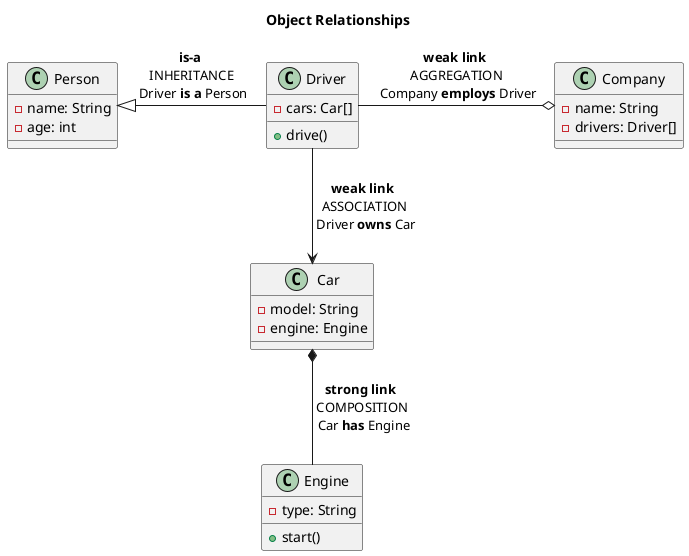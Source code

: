 @startuml
title Object Relationships

class Person {
  -name: String
  -age: int
}

class Company {
    -name: String
    -drivers: Driver[]
}

class Driver {
    -cars: Car[]
    +drive()
}

class Car {
    -model: String
    -engine: Engine
}

class Engine {
    -type: String
    + start()
}

' INHERITANCE
Driver -left-|> Person : <b>is-a</b> \n INHERITANCE \n Driver <b>is a</b> Person

' AGGREGATION
Company o-left- Driver : <b>weak link</b> \n AGGREGATION \n Company <b>employs</b> Driver

' ASSOCIATION
Driver -down-> Car : <b>weak link</b> \n ASSOCIATION \n Driver <b>owns</b> Car

' COMPOSITION
Car *-down- Engine : <b>strong link</b> \n COMPOSITION \n Car <b>has</b> Engine

@enduml